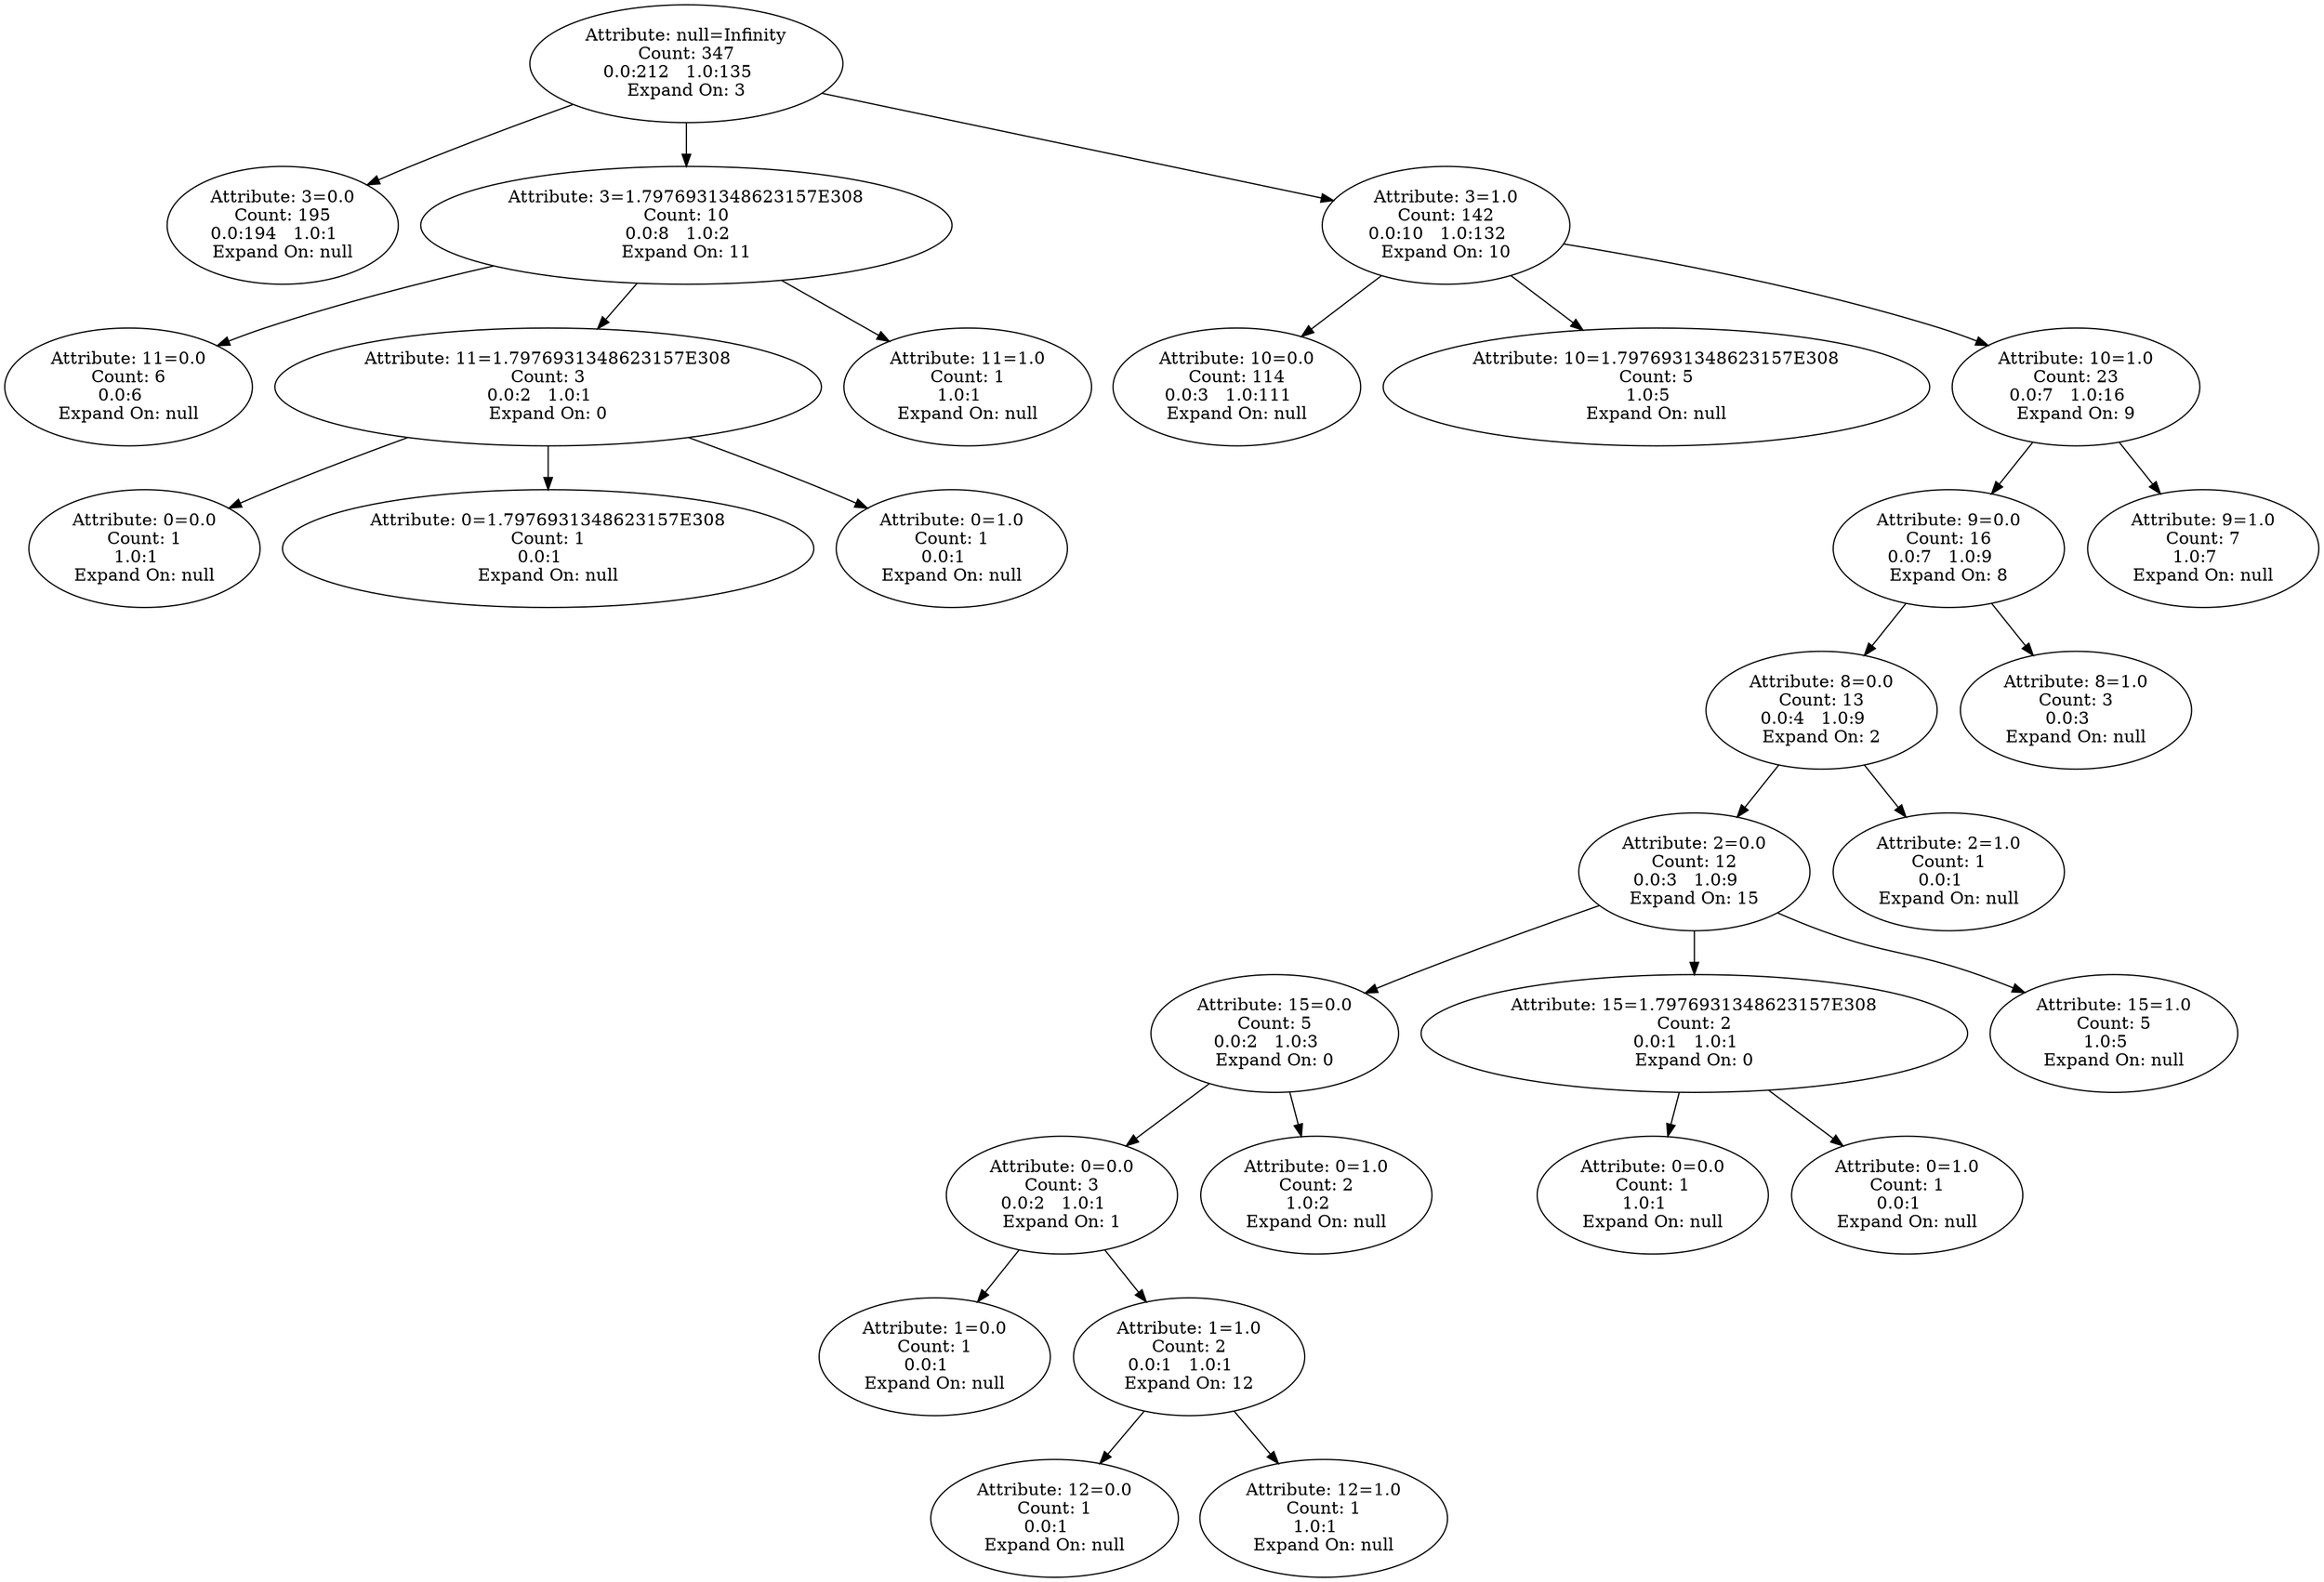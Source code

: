 digraph voting {
decisionDecisionNode378f6235[label="Attribute: null=Infinity
Count: 347
0.0:212   1.0:135   
Expand On: 3"];decisionDecisionNode378f6235 -> decisionDecisionNode2678a212;
decisionDecisionNode2678a212[label="Attribute: 3=0.0
Count: 195
0.0:194   1.0:1   
Expand On: null"];decisionDecisionNode378f6235 -> decisionDecisionNode39d85f79;
decisionDecisionNode39d85f79[label="Attribute: 3=1.7976931348623157E308
Count: 10
0.0:8   1.0:2   
Expand On: 11"];decisionDecisionNode39d85f79 -> decisionDecisionNode2c641e9a;
decisionDecisionNode2c641e9a[label="Attribute: 11=0.0
Count: 6
0.0:6   
Expand On: null"];decisionDecisionNode39d85f79 -> decisionDecisionNode6115273a;
decisionDecisionNode6115273a[label="Attribute: 11=1.7976931348623157E308
Count: 3
0.0:2   1.0:1   
Expand On: 0"];decisionDecisionNode6115273a -> decisionDecisionNode33c282a1;
decisionDecisionNode33c282a1[label="Attribute: 0=0.0
Count: 1
1.0:1   
Expand On: null"];decisionDecisionNode6115273a -> decisionDecisionNode270e3293;
decisionDecisionNode270e3293[label="Attribute: 0=1.7976931348623157E308
Count: 1
0.0:1   
Expand On: null"];decisionDecisionNode6115273a -> decisionDecisionNode151a64ed;
decisionDecisionNode151a64ed[label="Attribute: 0=1.0
Count: 1
0.0:1   
Expand On: null"];decisionDecisionNode39d85f79 -> decisionDecisionNode77d80e6d;
decisionDecisionNode77d80e6d[label="Attribute: 11=1.0
Count: 1
1.0:1   
Expand On: null"];decisionDecisionNode378f6235 -> decisionDecisionNode99b5393;
decisionDecisionNode99b5393[label="Attribute: 3=1.0
Count: 142
0.0:10   1.0:132   
Expand On: 10"];decisionDecisionNode99b5393 -> decisionDecisionNode348bdcd2;
decisionDecisionNode348bdcd2[label="Attribute: 10=0.0
Count: 114
0.0:3   1.0:111   
Expand On: null"];decisionDecisionNode99b5393 -> decisionDecisionNode4a4e79f1;
decisionDecisionNode4a4e79f1[label="Attribute: 10=1.7976931348623157E308
Count: 5
1.0:5   
Expand On: null"];decisionDecisionNode99b5393 -> decisionDecisionNode6627e353;
decisionDecisionNode6627e353[label="Attribute: 10=1.0
Count: 23
0.0:7   1.0:16   
Expand On: 9"];decisionDecisionNode6627e353 -> decisionDecisionNode44bd928a;
decisionDecisionNode44bd928a[label="Attribute: 9=0.0
Count: 16
0.0:7   1.0:9   
Expand On: 8"];decisionDecisionNode44bd928a -> decisionDecisionNode79dfc547;
decisionDecisionNode79dfc547[label="Attribute: 8=0.0
Count: 13
0.0:4   1.0:9   
Expand On: 2"];decisionDecisionNode79dfc547 -> decisionDecisionNode5210f6d3;
decisionDecisionNode5210f6d3[label="Attribute: 2=0.0
Count: 12
0.0:3   1.0:9   
Expand On: 15"];decisionDecisionNode5210f6d3 -> decisionDecisionNode57bcc0bc;
decisionDecisionNode57bcc0bc[label="Attribute: 15=0.0
Count: 5
0.0:2   1.0:3   
Expand On: 0"];decisionDecisionNode57bcc0bc -> decisionDecisionNode2911a3a4;
decisionDecisionNode2911a3a4[label="Attribute: 0=0.0
Count: 3
0.0:2   1.0:1   
Expand On: 1"];decisionDecisionNode2911a3a4 -> decisionDecisionNode450e790c;
decisionDecisionNode450e790c[label="Attribute: 1=0.0
Count: 1
0.0:1   
Expand On: null"];decisionDecisionNode2911a3a4 -> decisionDecisionNode392d263f;
decisionDecisionNode392d263f[label="Attribute: 1=1.0
Count: 2
0.0:1   1.0:1   
Expand On: 12"];decisionDecisionNode392d263f -> decisionDecisionNode432a0f6c;
decisionDecisionNode432a0f6c[label="Attribute: 12=0.0
Count: 1
0.0:1   
Expand On: null"];decisionDecisionNode392d263f -> decisionDecisionNode7e5a9de6;
decisionDecisionNode7e5a9de6[label="Attribute: 12=1.0
Count: 1
1.0:1   
Expand On: null"];decisionDecisionNode57bcc0bc -> decisionDecisionNode6f34a7d8;
decisionDecisionNode6f34a7d8[label="Attribute: 0=1.0
Count: 2
1.0:2   
Expand On: null"];decisionDecisionNode5210f6d3 -> decisionDecisionNode69f78ef1;
decisionDecisionNode69f78ef1[label="Attribute: 15=1.7976931348623157E308
Count: 2
0.0:1   1.0:1   
Expand On: 0"];decisionDecisionNode69f78ef1 -> decisionDecisionNode7bc9a690;
decisionDecisionNode7bc9a690[label="Attribute: 0=0.0
Count: 1
1.0:1   
Expand On: null"];decisionDecisionNode69f78ef1 -> decisionDecisionNode73d6776d;
decisionDecisionNode73d6776d[label="Attribute: 0=1.0
Count: 1
0.0:1   
Expand On: null"];decisionDecisionNode5210f6d3 -> decisionDecisionNode53ad085;
decisionDecisionNode53ad085[label="Attribute: 15=1.0
Count: 5
1.0:5   
Expand On: null"];decisionDecisionNode79dfc547 -> decisionDecisionNode584fce71;
decisionDecisionNode584fce71[label="Attribute: 2=1.0
Count: 1
0.0:1   
Expand On: null"];decisionDecisionNode44bd928a -> decisionDecisionNode5f7a8a02;
decisionDecisionNode5f7a8a02[label="Attribute: 8=1.0
Count: 3
0.0:3   
Expand On: null"];decisionDecisionNode6627e353 -> decisionDecisionNode65faba46;
decisionDecisionNode65faba46[label="Attribute: 9=1.0
Count: 7
1.0:7   
Expand On: null"];
}
